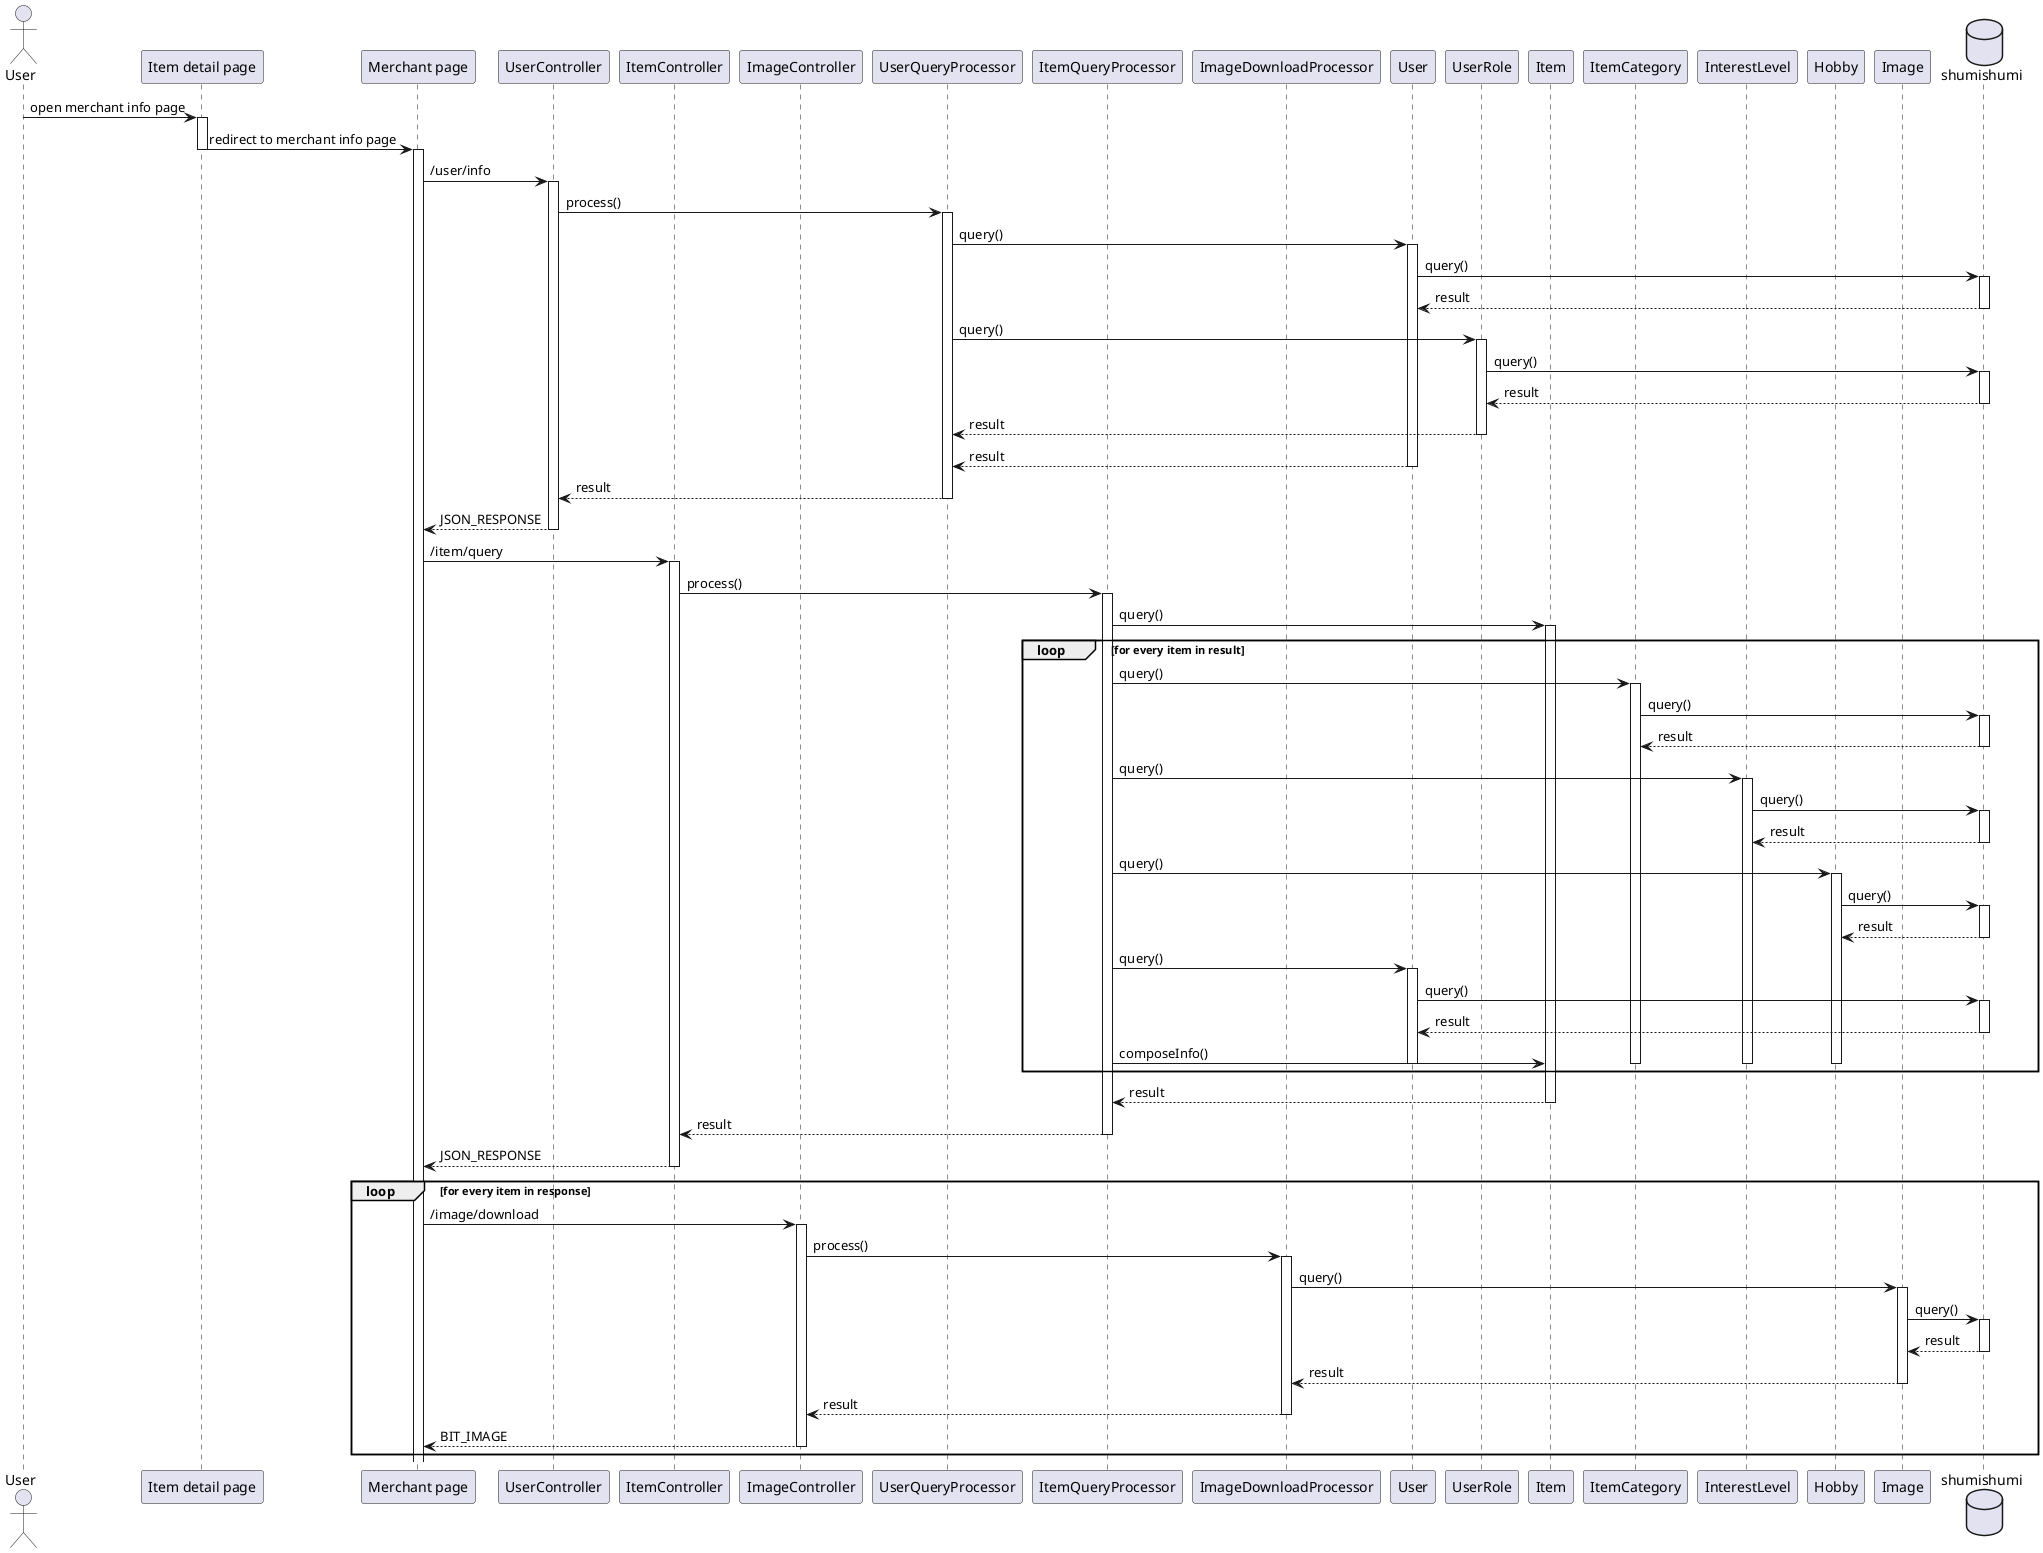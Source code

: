 @startuml view merchant page
'autonumber 1.1.1

actor User as u

' Box "front end"
participant "Item detail page" as detail
participant "Merchant page" as merchant
' end box

' Box "back end"
participant UserController as uc
participant ItemController as ic
participant ImageController as imc

participant UserQueryProcessor as userproc
participant ItemQueryProcessor as itemproc
participant ImageDownloadProcessor as downproc

participant User as um
participant UserRole as urm

participant Item as im
participant ItemCategory as icm
participant InterestLevel as ilm
participant Hobby as hm

participant Image as img
' end box

database shumishumi as db

u -> detail++ : open merchant info page
detail -> merchant --++ : redirect to merchant info page

merchant -> uc++ : /user/info
uc -> userproc++ : process()
userproc -> um++ : query()
um -> db++ : query()
return result

userproc -> urm++ : query()
urm -> db++ : query()
return result
return result
return result
return result
return JSON_RESPONSE

merchant -> ic++ : /item/query
ic -> itemproc++ : process()

itemproc -> im++ : query()
loop for every item in result
itemproc -> icm++ : query()
icm -> db++: query()
return result

itemproc -> ilm++ : query()
ilm -> db++: query()
return result

itemproc -> hm++ : query()
hm -> db++: query()
return result
itemproc -> um++ : query()
um -> db++: query()
return result

itemproc -> im : composeInfo()
deactivate um
deactivate icm
deactivate ilm
deactivate hm
end

return result
return result
return JSON_RESPONSE

loop for every item in response
    merchant -> imc++ : /image/download
    imc -> downproc++ : process()
    downproc -> img++ : query()
    img -> db++ : query()
    return result
    return result
    return result
    return BIT_IMAGE
end

@enduml